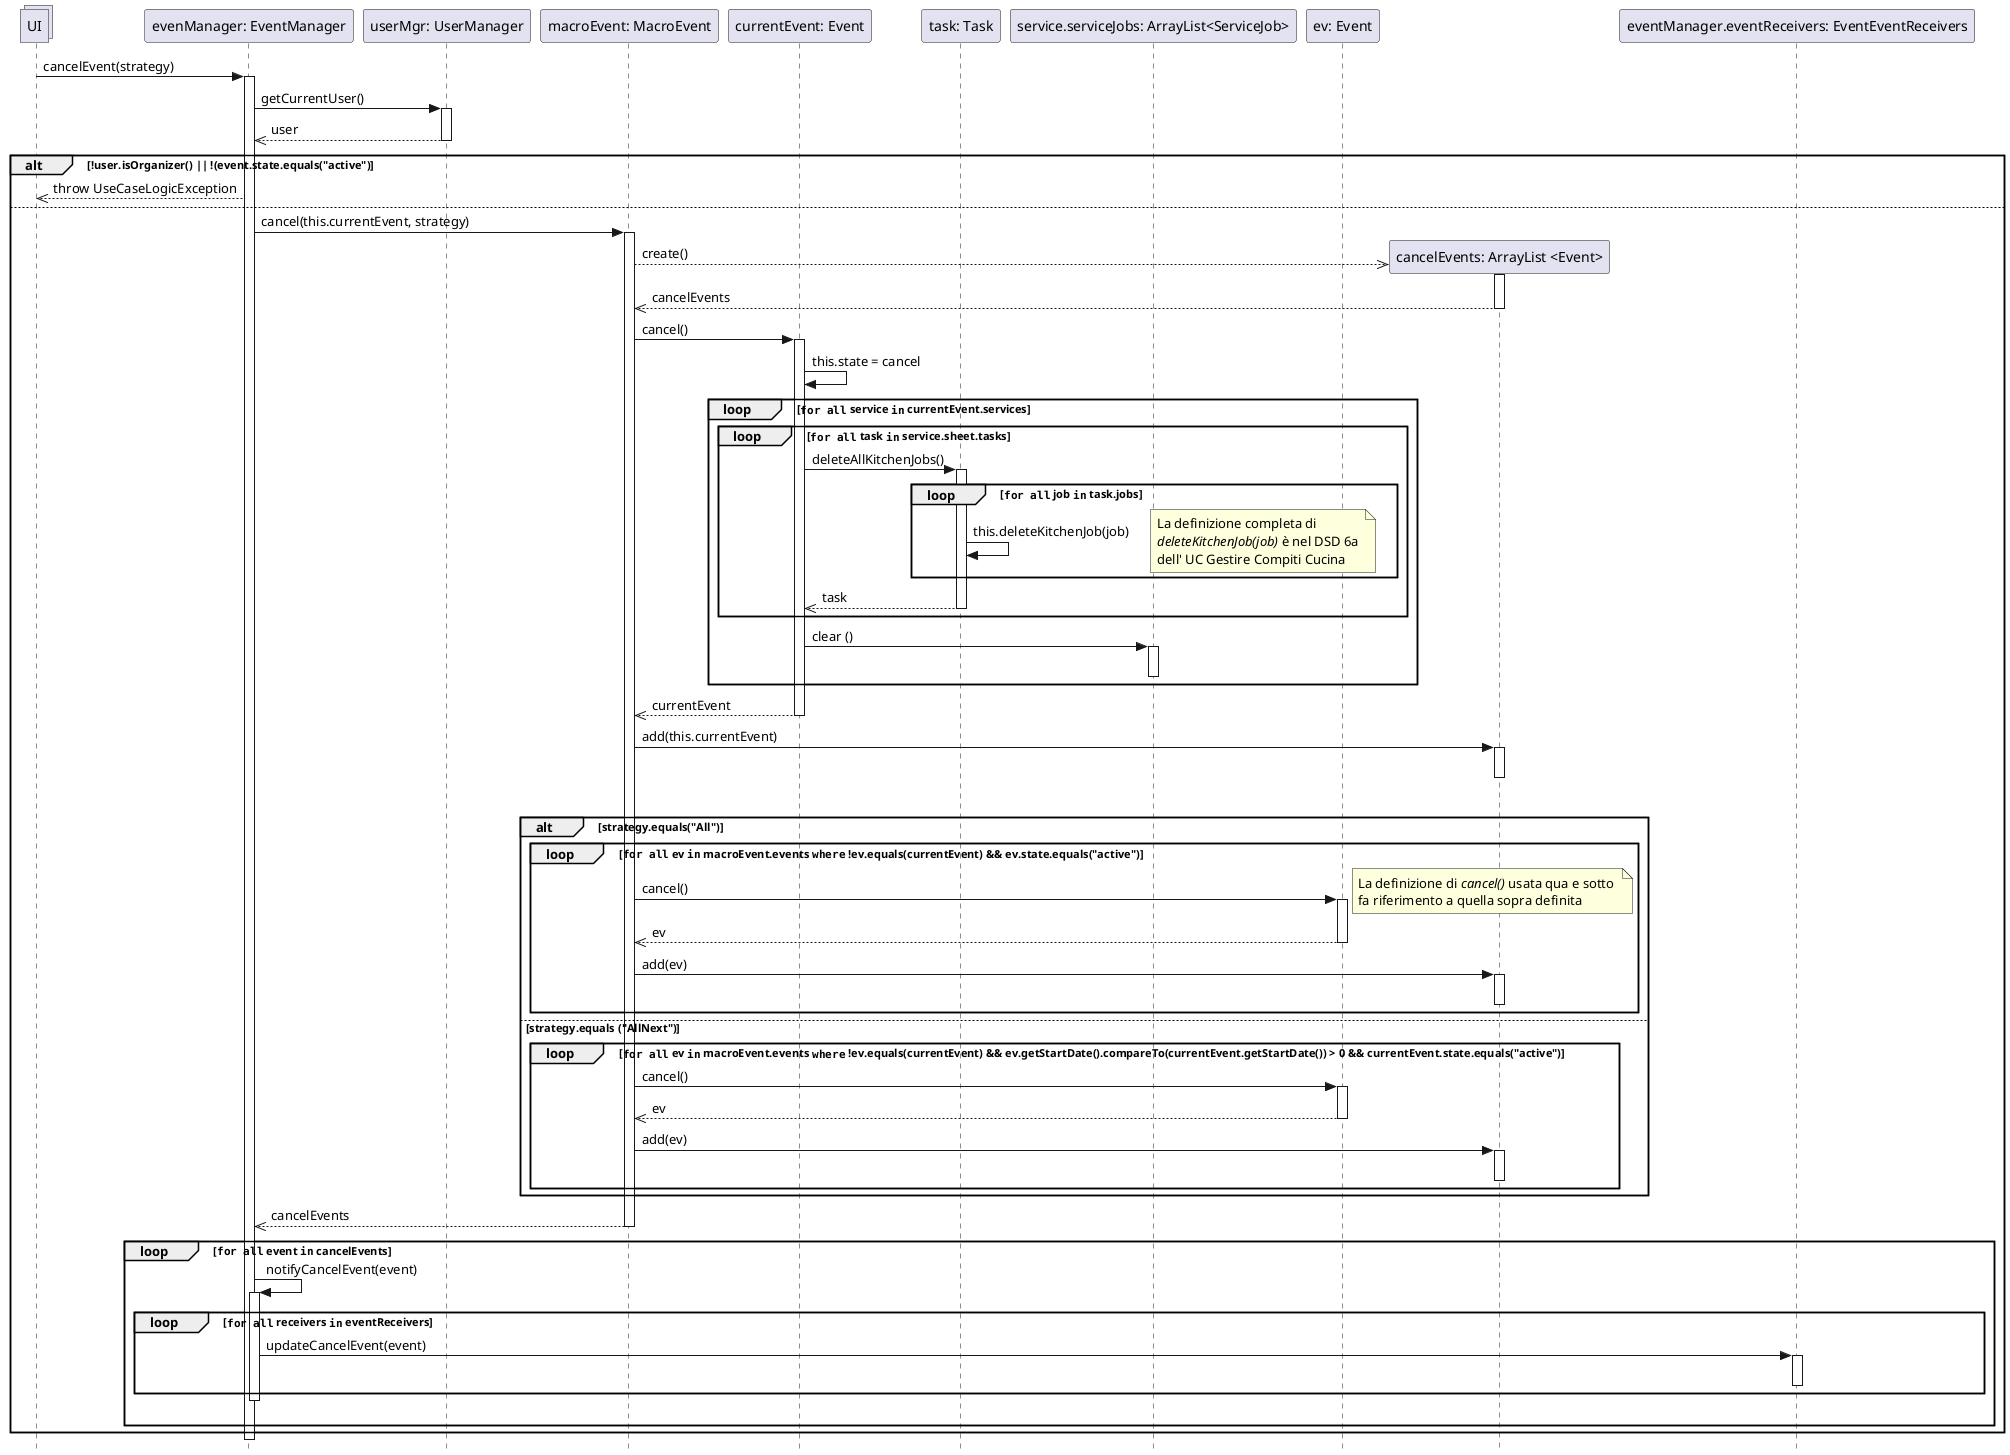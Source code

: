 @startuml
skinparam Style strictuml

collections UI
participant "evenManager: EventManager" as em
participant "userMgr: UserManager" as um
participant "macroEvent: MacroEvent" as maev
participant "currentEvent: Event" as event
participant "task: Task" as task
participant "service.serviceJobs: ArrayList<ServiceJob>" as sj
participant "ev: Event" as ev
participant "cancelEvents: ArrayList <Event>" as evcanc
participant "eventManager.eventReceivers: EventEventReceivers" as eer

UI -> em: cancelEvent(strategy)
activate em
    em -> um: getCurrentUser()
    activate um
        em <<-- um: user
    deactivate um

    alt !user.isOrganizer() || !(event.state.equals("active")
        UI <<-- em: throw UseCaseLogicException
    else

        em -> maev: cancel(this.currentEvent, strategy)
        activate maev
            maev -->> evcanc**: create()
            activate evcanc
            maev <<-- evcanc: cancelEvents
            deactivate evcanc

            maev -> event: cancel()
            activate event
            event -> event: this.state = cancel

            loop ""for all"" service ""in"" currentEvent.services
                loop ""for all"" task ""in"" service.sheet.tasks
                    event -> task: deleteAllKitchenJobs()
                    activate task
                    loop ""for all"" job ""in"" task.jobs
                        task -> task: this.deleteKitchenJob(job)
                        note right: La definizione completa di\n//deleteKitchenJob(job)// è nel DSD 6a \ndell' UC Gestire Compiti Cucina
                    end
                    event <<-- task: task
                    deactivate task

                end

                event -> sj: clear ()
                activate sj
                deactivate sj
            end
            maev <<-- event: currentEvent
            deactivate event
            maev -> evcanc: add(this.currentEvent)
            activate evcanc
            deactivate evcanc
            |||
            alt strategy.equals("All")
                loop ""for all"" ev ""in"" macroEvent.events ""where"" !ev.equals(currentEvent) && ev.state.equals("active")
                    maev -> ev: cancel()
                    note right: La definizione di //cancel()// usata qua e sotto \nfa riferimento a quella sopra definita
                    activate ev
                    maev <<-- ev: ev
                    deactivate ev
                    maev -> evcanc: add(ev)
                    activate evcanc
                    deactivate evcanc
                end
            else strategy.equals ("AllNext")
                loop ""for all"" ev ""in"" macroEvent.events ""where"" !ev.equals(currentEvent) && ev.getStartDate().compareTo(currentEvent.getStartDate()) > 0 && currentEvent.state.equals("active")
                    maev -> ev: cancel()
                    activate ev
                    maev <<-- ev: ev
                    deactivate ev
                    maev -> evcanc: add(ev)
                    activate evcanc
                    deactivate evcanc
                end
            end
        em <<-- maev: cancelEvents
        deactivate maev
        loop ""for all"" event ""in"" cancelEvents
            em -> em: notifyCancelEvent(event)
            activate em
            loop ""for all"" receivers ""in"" eventReceivers
                em -> eer: updateCancelEvent(event)
                activate eer
                deactivate eer
            end
            deactivate em
        |||
        end

    end
deactivate em
@enduml